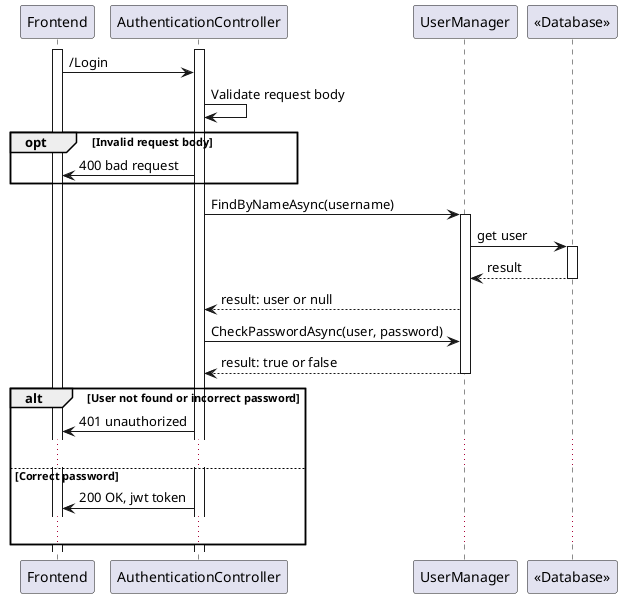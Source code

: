 
@startuml
participant "Frontend" as Frontend
participant "AuthenticationController" as AccountsController
participant "UserManager" as UserManager
participant "<<Database>>" as Database

activate Frontend
activate AccountsController
Frontend -> AccountsController: /Login
AccountsController -> AccountsController: Validate request body
opt Invalid request body
AccountsController -> Frontend: 400 bad request 
end
AccountsController -> UserManager: FindByNameAsync(username)
activate UserManager
UserManager -> Database: get user
activate Database
Database --> UserManager: result
deactivate Database
UserManager --> AccountsController: result: user or null

AccountsController -> UserManager: CheckPasswordAsync(user, password)
UserManager --> AccountsController: result: true or false
deactivate UserManager
alt User not found or incorrect password

AccountsController -> Frontend: 401 unauthorized
...
else Correct password

AccountsController -> Frontend: 200 OK, jwt token
...
end



@enduml
